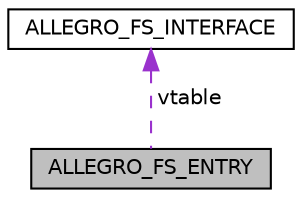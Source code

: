 digraph "ALLEGRO_FS_ENTRY"
{
  edge [fontname="Helvetica",fontsize="10",labelfontname="Helvetica",labelfontsize="10"];
  node [fontname="Helvetica",fontsize="10",shape=record];
  Node1 [label="ALLEGRO_FS_ENTRY",height=0.2,width=0.4,color="black", fillcolor="grey75", style="filled", fontcolor="black"];
  Node2 -> Node1 [dir="back",color="darkorchid3",fontsize="10",style="dashed",label=" vtable" ,fontname="Helvetica"];
  Node2 [label="ALLEGRO_FS_INTERFACE",height=0.2,width=0.4,color="black", fillcolor="white", style="filled",URL="$struct_a_l_l_e_g_r_o___f_s___i_n_t_e_r_f_a_c_e.html"];
}
